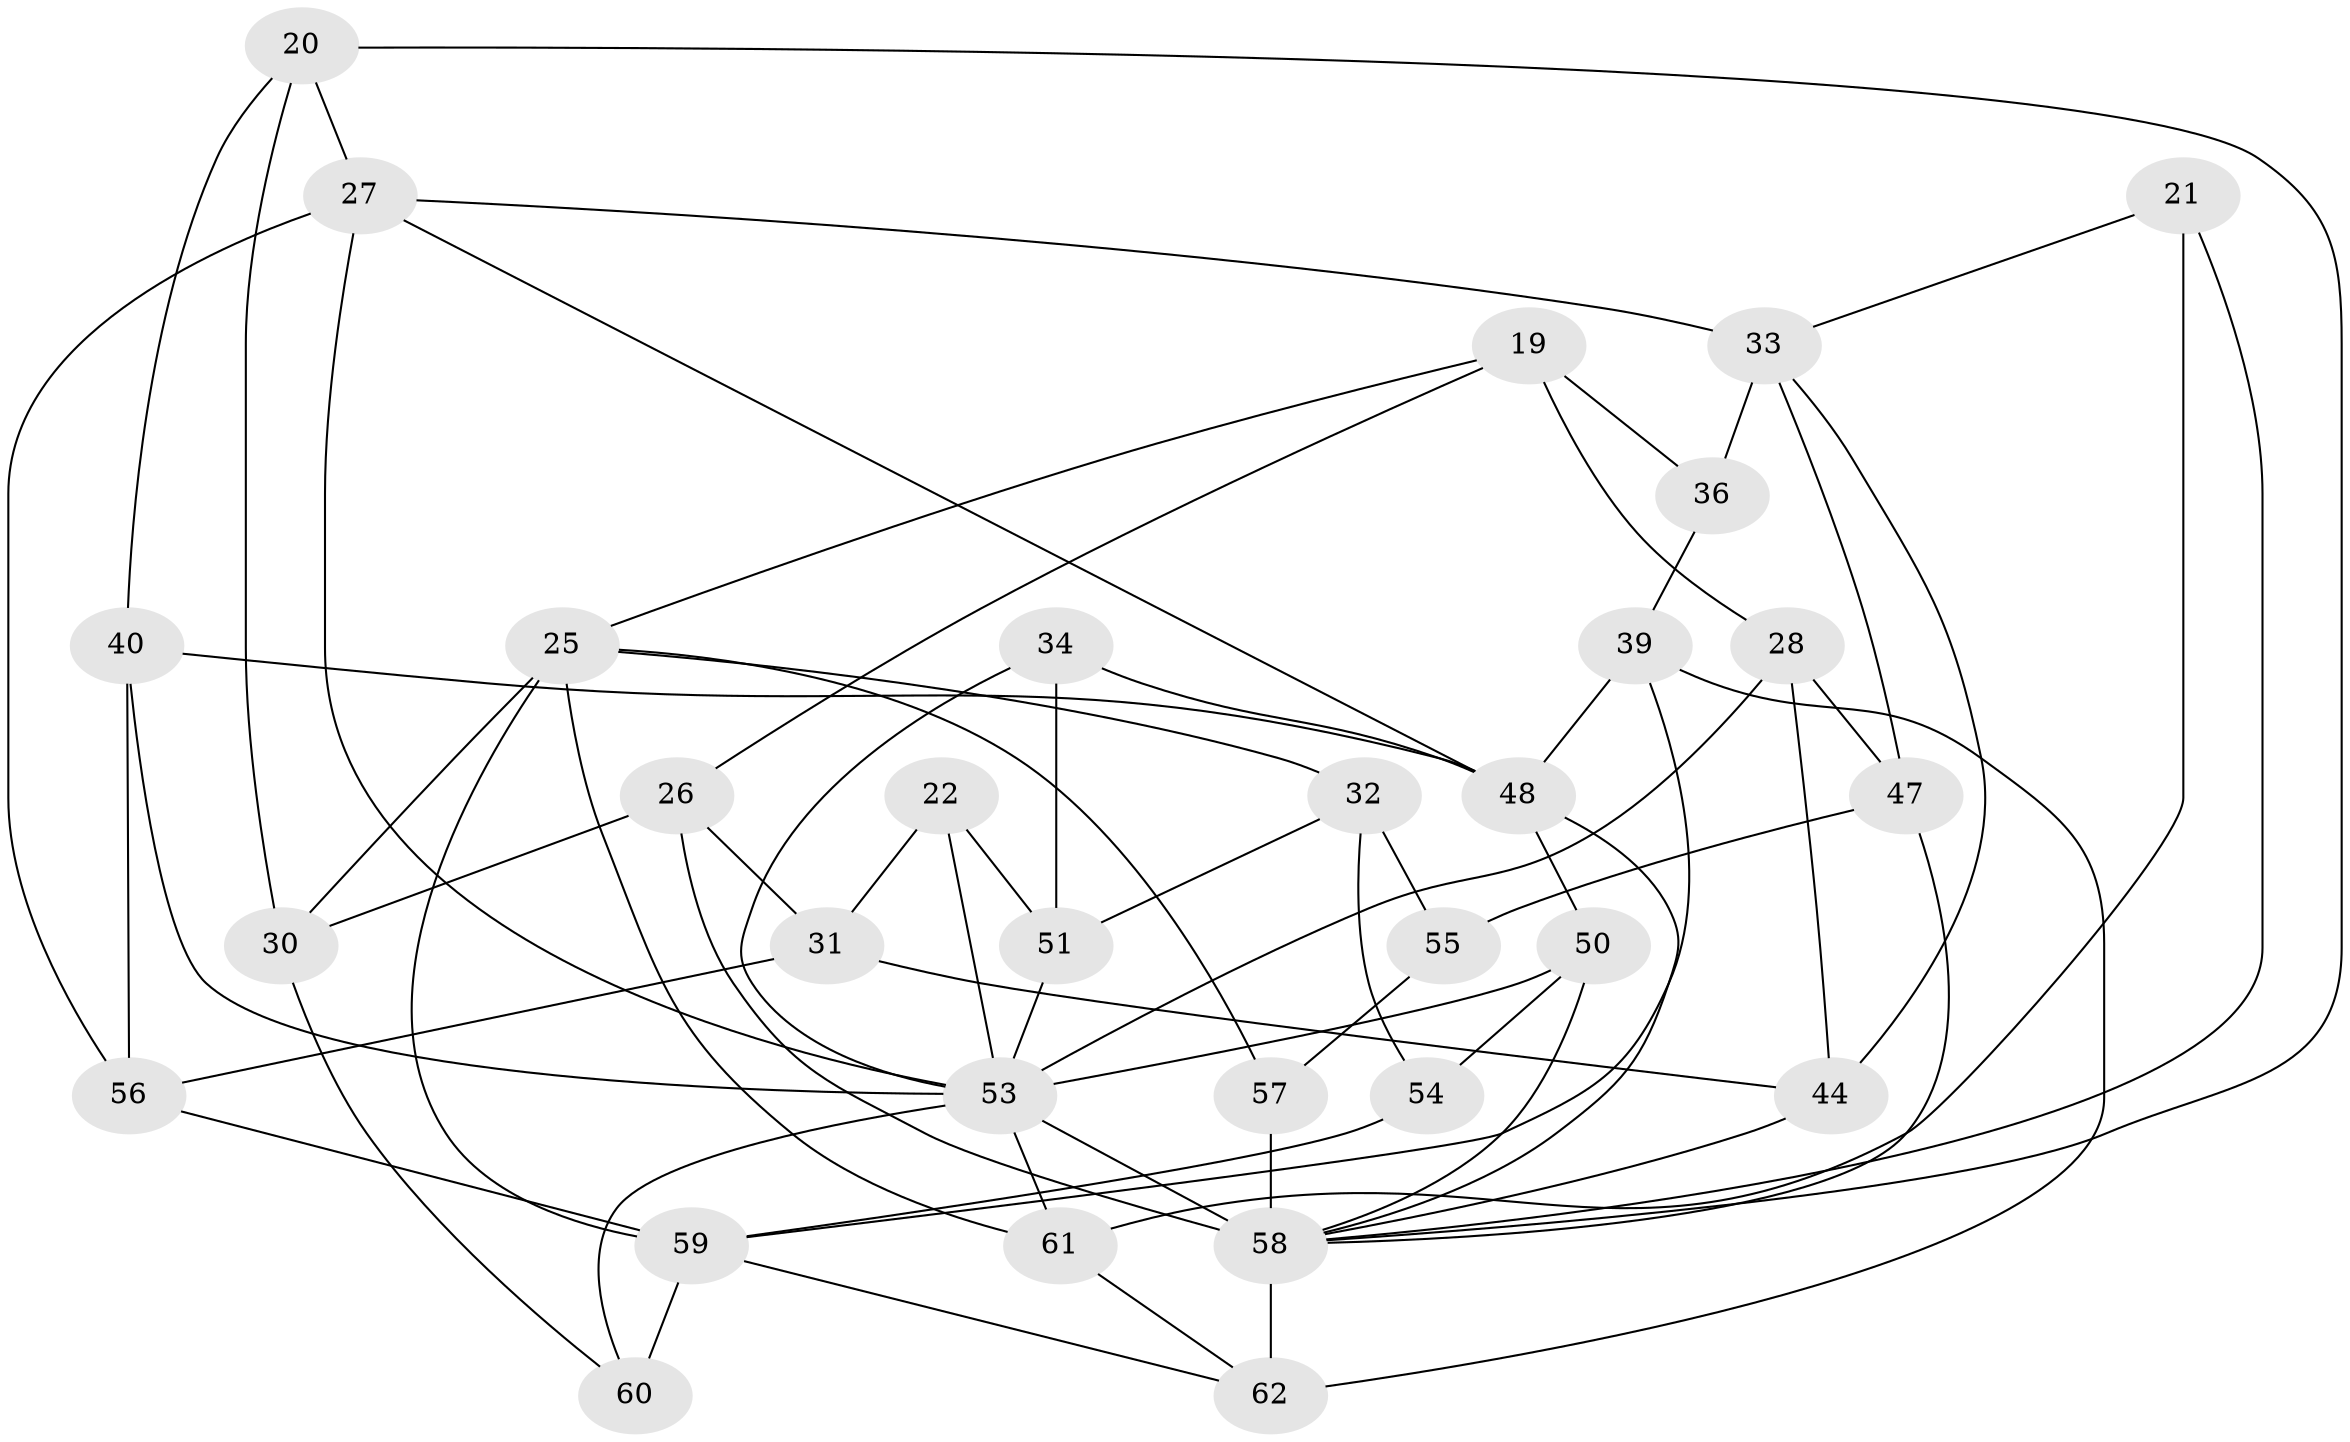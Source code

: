 // original degree distribution, {4: 1.0}
// Generated by graph-tools (version 1.1) at 2025/59/03/09/25 04:59:34]
// undirected, 31 vertices, 68 edges
graph export_dot {
graph [start="1"]
  node [color=gray90,style=filled];
  19;
  20;
  21;
  22;
  25 [super="+9+10"];
  26 [super="+13"];
  27 [super="+1+4"];
  28;
  30;
  31;
  32;
  33 [super="+17"];
  34;
  36;
  39 [super="+24"];
  40;
  44;
  47;
  48 [super="+2+23"];
  50 [super="+14"];
  51 [super="+18"];
  53 [super="+46+43+45"];
  54;
  55;
  56 [super="+38"];
  57 [super="+29"];
  58 [super="+15+41"];
  59 [super="+49+52"];
  60;
  61 [super="+8"];
  62 [super="+37+42"];
  19 -- 36;
  19 -- 28;
  19 -- 26;
  19 -- 25;
  20 -- 30;
  20 -- 40;
  20 -- 58;
  20 -- 27;
  21 -- 61 [weight=2];
  21 -- 33;
  21 -- 58;
  22 -- 31;
  22 -- 51 [weight=2];
  22 -- 53;
  25 -- 57;
  25 -- 61 [weight=2];
  25 -- 30;
  25 -- 32;
  25 -- 59 [weight=2];
  26 -- 30;
  26 -- 58 [weight=3];
  26 -- 31;
  27 -- 48;
  27 -- 33;
  27 -- 56 [weight=2];
  27 -- 53 [weight=3];
  28 -- 47;
  28 -- 44;
  28 -- 53;
  30 -- 60;
  31 -- 56;
  31 -- 44;
  32 -- 54;
  32 -- 55;
  32 -- 51;
  33 -- 47;
  33 -- 36 [weight=2];
  33 -- 44;
  34 -- 51 [weight=2];
  34 -- 48;
  34 -- 53;
  36 -- 39;
  39 -- 62 [weight=2];
  39 -- 48 [weight=2];
  39 -- 59;
  40 -- 53;
  40 -- 56;
  40 -- 48;
  44 -- 58;
  47 -- 55;
  47 -- 58;
  48 -- 50 [weight=2];
  48 -- 58;
  50 -- 54 [weight=2];
  50 -- 58;
  50 -- 53;
  51 -- 53;
  53 -- 58 [weight=3];
  53 -- 60;
  53 -- 61;
  54 -- 59;
  55 -- 57 [weight=2];
  56 -- 59 [weight=2];
  57 -- 58 [weight=3];
  58 -- 62 [weight=3];
  59 -- 62 [weight=2];
  59 -- 60 [weight=2];
  61 -- 62;
}
